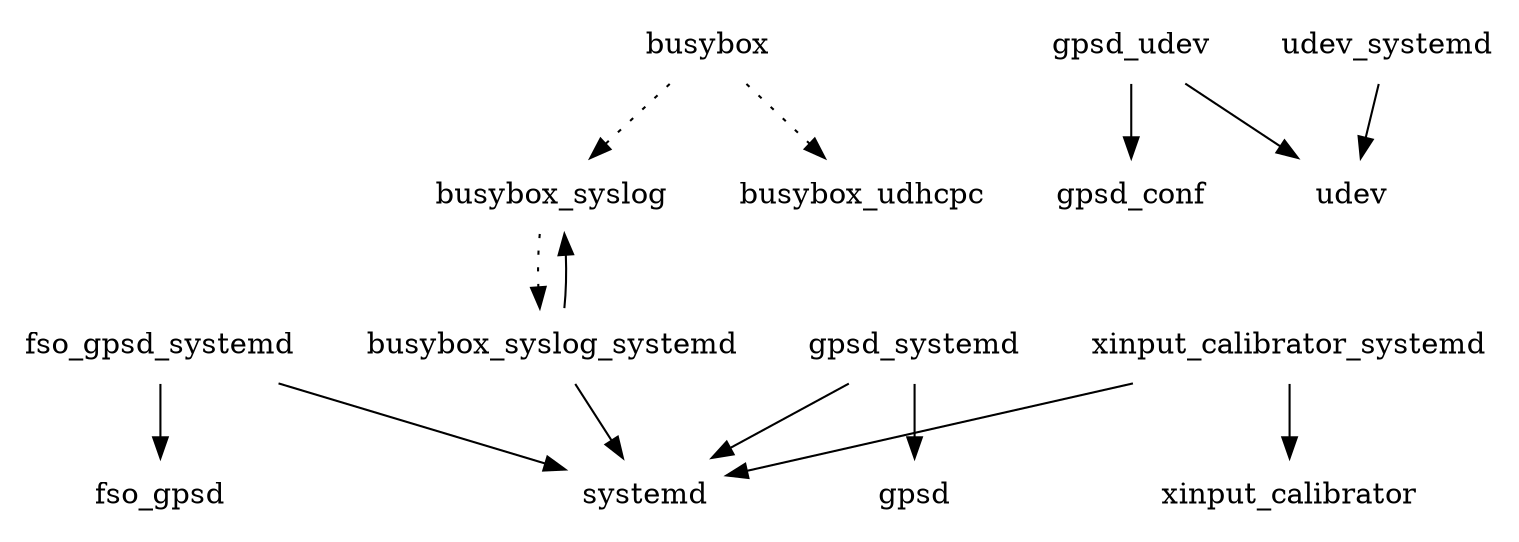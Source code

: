 digraph depends {
    node [shape=plaintext]
busybox -> busybox_syslog [style=dotted];
busybox -> busybox_udhcpc [style=dotted];
busybox_syslog -> busybox_syslog_systemd [style=dotted];
busybox_syslog_systemd -> busybox_syslog;
busybox_syslog_systemd -> systemd;
fso_gpsd_systemd -> fso_gpsd;
fso_gpsd_systemd -> systemd;
gpsd_systemd -> gpsd;
gpsd_systemd -> systemd;
gpsd_udev -> gpsd_conf;
gpsd_udev -> udev;
udev_systemd -> udev;
xinput_calibrator_systemd -> systemd;
xinput_calibrator_systemd -> xinput_calibrator;
}
